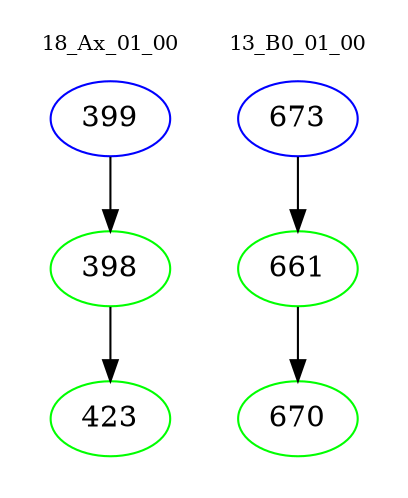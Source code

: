 digraph{
subgraph cluster_0 {
color = white
label = "18_Ax_01_00";
fontsize=10;
T0_399 [label="399", color="blue"]
T0_399 -> T0_398 [color="black"]
T0_398 [label="398", color="green"]
T0_398 -> T0_423 [color="black"]
T0_423 [label="423", color="green"]
}
subgraph cluster_1 {
color = white
label = "13_B0_01_00";
fontsize=10;
T1_673 [label="673", color="blue"]
T1_673 -> T1_661 [color="black"]
T1_661 [label="661", color="green"]
T1_661 -> T1_670 [color="black"]
T1_670 [label="670", color="green"]
}
}
